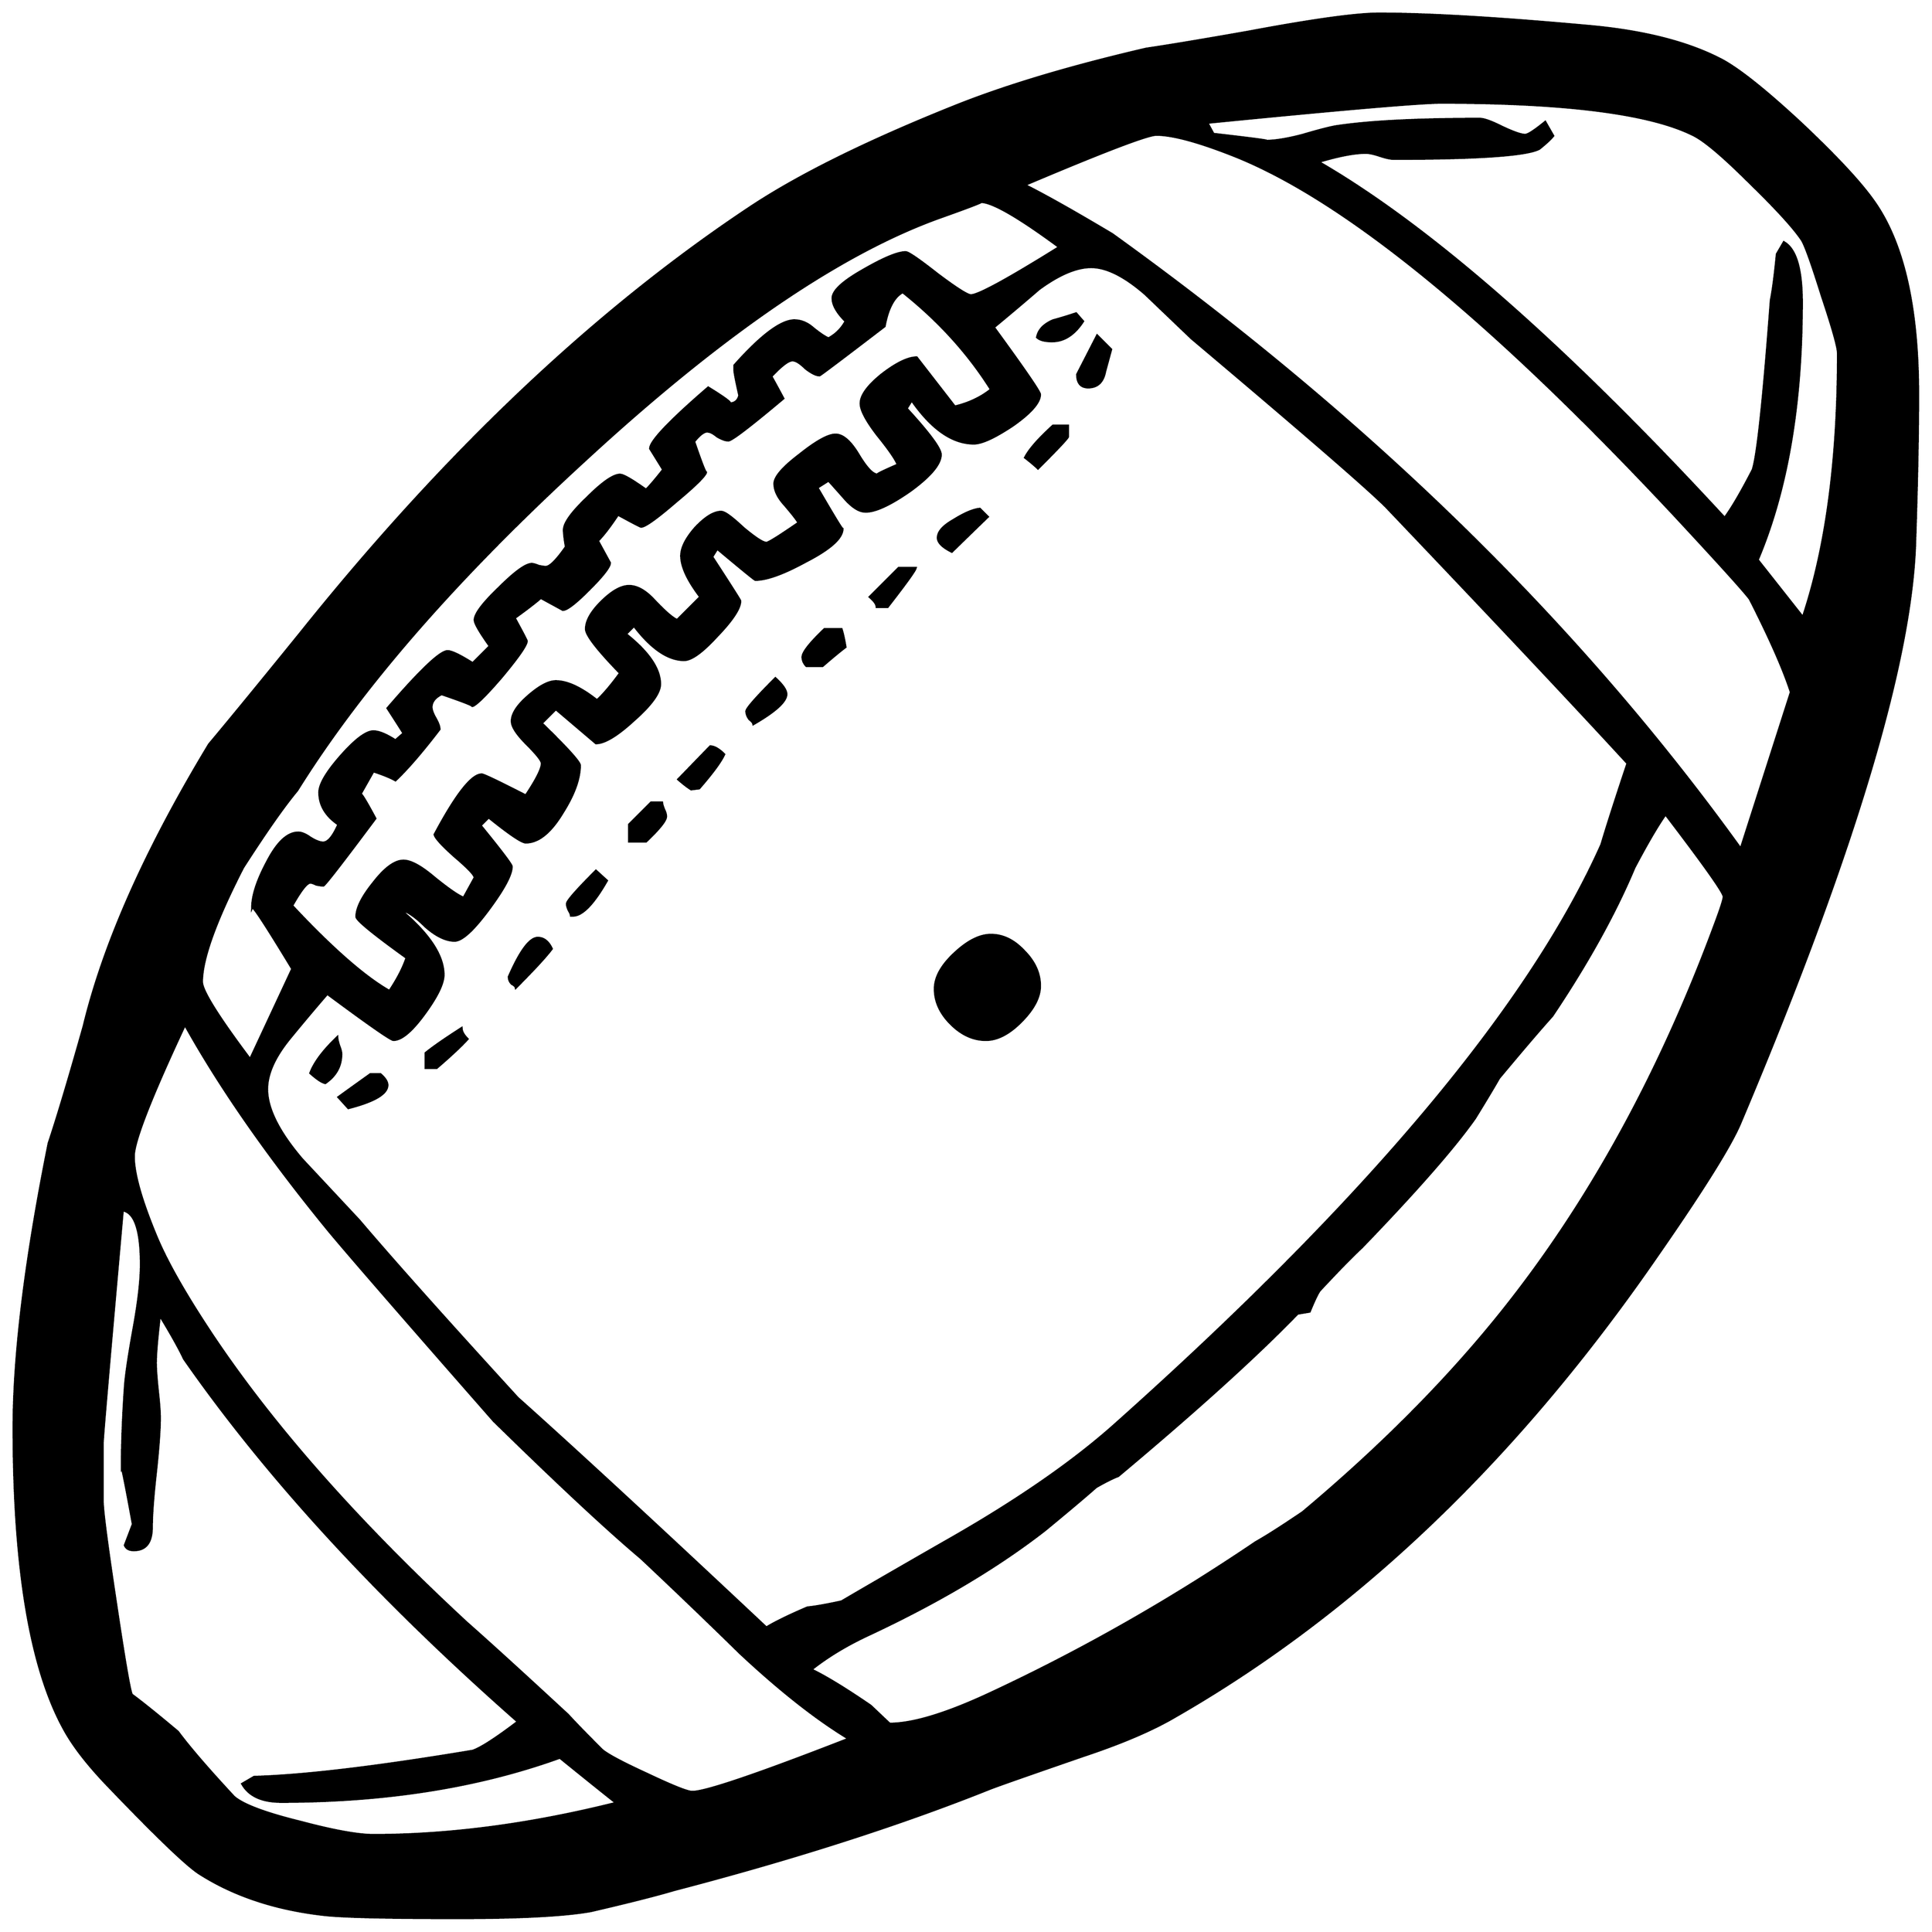 


\begin{tikzpicture}[y=0.80pt, x=0.80pt, yscale=-1.0, xscale=1.0, inner sep=0pt, outer sep=0pt]
\begin{scope}[shift={(100.0,1706.0)},nonzero rule]
  \path[draw=.,fill=.,line width=1.600pt] (1982.0,-1152.0) ..
    controls (1982.0,-1111.333) and (1981.0,-1061.667) ..
    (1979.0,-1003.0) .. controls (1975.0,-883.667) and
    (1917.0,-691.333) .. (1805.0,-426.0) .. controls
    (1795.667,-403.333) and (1767.333,-358.0) .. (1720.0,-290.0) ..
    controls (1580.667,-88.667) and (1421.0,63.667) .. (1241.0,167.0)
    .. controls (1218.333,180.333) and (1188.0,193.333) ..
    (1150.0,206.0) .. controls (1094.0,225.333) and (1062.667,236.333)
    .. (1056.0,239.0) .. controls (966.0,275.0) and
    (861.0,308.667) .. (741.0,340.0) .. controls (723.0,345.333) and
    (695.333,352.333) .. (658.0,361.0) .. controls (632.0,365.667) and
    (587.667,368.0) .. (525.0,368.0) .. controls (456.333,368.0) and
    (412.333,367.0) .. (393.0,365.0) .. controls (344.333,359.667) and
    (302.667,346.0) .. (268.0,324.0) .. controls (256.0,316.667) and
    (226.0,288.0) .. (178.0,238.0) .. controls (156.667,216.0) and
    (141.333,196.333) .. (132.0,179.0) .. controls (98.667,118.333) and
    (82.0,18.333) .. (82.0,-121.0) .. controls (82.0,-194.333) and
    (93.667,-289.0) .. (117.0,-405.0) .. controls (125.667,-431.0)
    and (137.333,-470.0) .. (152.0,-522.0) .. controls
    (172.0,-604.667) and (213.667,-698.333) .. (277.0,-803.0) ..
    controls (297.667,-827.667) and (328.0,-864.667) .. (368.0,-914.0)
    .. controls (512.667,-1094.667) and (662.333,-1236.333) ..
    (817.0,-1339.0) .. controls (866.333,-1371.667) and
    (935.333,-1405.667) .. (1024.0,-1441.0) .. controls
    (1074.667,-1461.0) and (1137.333,-1479.667) .. (1212.0,-1497.0) ..
    controls (1234.667,-1500.333) and (1268.667,-1506.0) ..
    (1314.0,-1514.0) .. controls (1378.0,-1526.0) and
    (1421.333,-1532.0) .. (1444.0,-1532.0) .. controls
    (1493.333,-1532.0) and (1562.0,-1528.0) .. (1650.0,-1520.0) ..
    controls (1705.333,-1515.333) and (1750.0,-1504.333) ..
    (1784.0,-1487.0) .. controls (1801.333,-1478.333) and
    (1828.333,-1457.0) .. (1865.0,-1423.0) .. controls
    (1899.667,-1390.333) and (1923.667,-1364.667) .. (1937.0,-1346.0) ..
    controls (1967.0,-1304.667) and (1982.0,-1240.0) ..
    (1982.0,-1152.0) -- cycle(1902.0,-1193.0) .. controls
    (1902.0,-1199.0) and (1896.667,-1218.0) .. (1886.0,-1250.0) ..
    controls (1876.0,-1282.0) and (1869.333,-1300.667) ..
    (1866.0,-1306.0) .. controls (1858.0,-1318.0) and
    (1841.0,-1336.667) .. (1815.0,-1362.0) .. controls
    (1789.0,-1388.0) and (1770.333,-1404.0) .. (1759.0,-1410.0) ..
    controls (1716.333,-1432.0) and (1632.0,-1443.0) ..
    (1506.0,-1443.0) .. controls (1485.333,-1443.0) and
    (1407.667,-1436.333) .. (1273.0,-1423.0) -- (1279.0,-1412.0) ..
    controls (1319.667,-1407.333) and (1337.0,-1405.0) ..
    (1331.0,-1405.0) .. controls (1340.333,-1405.0) and
    (1352.667,-1407.0) .. (1368.0,-1411.0) .. controls
    (1386.0,-1416.333) and (1398.0,-1419.333) .. (1404.0,-1420.0) ..
    controls (1436.0,-1424.667) and (1483.0,-1427.0) ..
    (1545.0,-1427.0) .. controls (1549.0,-1427.0) and
    (1556.333,-1424.333) .. (1567.0,-1419.0) .. controls
    (1578.333,-1413.667) and (1586.0,-1411.0) .. (1590.0,-1411.0) ..
    controls (1592.667,-1411.0) and (1599.333,-1415.333) ..
    (1610.0,-1424.0) -- (1618.0,-1410.0) .. controls
    (1615.333,-1406.667) and (1610.667,-1402.333) .. (1604.0,-1397.0) ..
    controls (1591.333,-1390.333) and (1543.0,-1387.0) ..
    (1459.0,-1387.0) .. controls (1455.667,-1387.0) and
    (1451.0,-1388.0) .. (1445.0,-1390.0) .. controls
    (1439.0,-1392.0) and (1434.333,-1393.0) .. (1431.0,-1393.0) ..
    controls (1419.667,-1393.0) and (1404.0,-1390.0) ..
    (1384.0,-1384.0) .. controls (1494.667,-1320.0) and
    (1629.667,-1201.667) .. (1789.0,-1029.0) .. controls
    (1796.333,-1039.0) and (1805.667,-1055.0) .. (1817.0,-1077.0) ..
    controls (1821.667,-1091.667) and (1827.667,-1148.0) ..
    (1835.0,-1246.0) .. controls (1837.0,-1256.0) and
    (1839.0,-1271.333) .. (1841.0,-1292.0) -- (1848.0,-1304.0) ..
    controls (1860.0,-1297.333) and (1866.0,-1277.333) ..
    (1866.0,-1244.0) .. controls (1866.0,-1142.0) and
    (1851.333,-1056.333) .. (1822.0,-987.0) .. controls
    (1832.0,-974.333) and (1847.0,-955.333) .. (1867.0,-930.0) ..
    controls (1890.333,-1000.0) and (1902.0,-1087.667) ..
    (1902.0,-1193.0) -- cycle(1855.0,-855.0) .. controls
    (1847.667,-877.667) and (1834.0,-908.667) .. (1814.0,-948.0) ..
    controls (1808.0,-956.0) and (1783.0,-983.667) ..
    (1739.0,-1031.0) .. controls (1557.667,-1225.0) and
    (1412.0,-1344.333) .. (1302.0,-1389.0) .. controls
    (1265.333,-1403.667) and (1238.667,-1411.0) .. (1222.0,-1411.0) ..
    controls (1213.333,-1411.0) and (1169.667,-1394.333) ..
    (1091.0,-1361.0) .. controls (1111.0,-1351.0) and
    (1140.0,-1334.667) .. (1178.0,-1312.0) .. controls
    (1434.667,-1127.333) and (1643.667,-923.0) .. (1805.0,-699.0) --
    (1855.0,-855.0) -- cycle(1125.0,-1299.0) .. controls
    (1084.333,-1329.0) and (1058.333,-1344.0) .. (1047.0,-1344.0) ..
    controls (1049.0,-1344.0) and (1036.0,-1339.0) ..
    (1008.0,-1329.0) .. controls (908.0,-1293.667) and
    (789.333,-1212.667) .. (652.0,-1086.0) .. controls
    (524.667,-969.333) and (429.0,-859.667) .. (365.0,-757.0) ..
    controls (351.667,-741.0) and (333.667,-715.333) .. (311.0,-680.0)
    .. controls (283.667,-626.667) and (270.0,-588.667) ..
    (270.0,-566.0) .. controls (270.0,-557.333) and (286.0,-531.667)
    .. (318.0,-489.0) -- (360.0,-579.0) .. controls
    (333.333,-623.0) and (320.0,-643.333) .. (320.0,-640.0) ..
    controls (320.0,-652.0) and (325.0,-667.333) .. (335.0,-686.0)
    .. controls (345.0,-705.333) and (355.333,-715.0) ..
    (366.0,-715.0) .. controls (369.333,-715.0) and (373.333,-713.333)
    .. (378.0,-710.0) .. controls (383.333,-706.667) and
    (387.667,-705.0) .. (391.0,-705.0) .. controls (395.667,-705.0)
    and (400.667,-711.0) .. (406.0,-723.0) .. controls
    (393.333,-731.667) and (387.0,-742.333) .. (387.0,-755.0) ..
    controls (387.0,-763.0) and (394.0,-775.0) .. (408.0,-791.0)
    .. controls (422.667,-807.667) and (433.667,-816.0) ..
    (441.0,-816.0) .. controls (446.333,-816.0) and (453.667,-813.0)
    .. (463.0,-807.0) -- (471.0,-814.0) .. controls
    (467.667,-819.333) and (462.333,-827.667) .. (455.0,-839.0) ..
    controls (487.667,-877.0) and (507.667,-896.0) .. (515.0,-896.0)
    .. controls (519.0,-896.0) and (527.333,-892.0) ..
    (540.0,-884.0) -- (557.0,-901.0) .. controls (547.0,-915.0)
    and (542.0,-923.667) .. (542.0,-927.0) .. controls
    (542.0,-933.0) and (550.0,-943.667) .. (566.0,-959.0) ..
    controls (582.0,-975.0) and (593.0,-983.0) .. (599.0,-983.0)
    .. controls (600.333,-983.0) and (602.667,-982.333) ..
    (606.0,-981.0) .. controls (609.333,-980.333) and (611.667,-980.0)
    .. (613.0,-980.0) .. controls (617.0,-980.0) and
    (623.667,-986.667) .. (633.0,-1000.0) .. controls
    (631.667,-1007.333) and (631.0,-1013.0) .. (631.0,-1017.0) ..
    controls (631.0,-1023.667) and (638.667,-1034.333) ..
    (654.0,-1049.0) .. controls (669.333,-1064.333) and
    (680.333,-1072.0) .. (687.0,-1072.0) .. controls
    (690.333,-1072.0) and (699.0,-1067.0) .. (713.0,-1057.0) ..
    controls (717.0,-1061.0) and (722.667,-1067.667) ..
    (730.0,-1077.0) .. controls (721.333,-1091.0) and
    (717.0,-1098.0) .. (717.0,-1098.0) .. controls
    (717.0,-1105.333) and (736.333,-1125.667) .. (775.0,-1159.0) ..
    controls (792.333,-1148.333) and (799.333,-1143.0) ..
    (796.0,-1143.0) .. controls (801.333,-1143.0) and
    (804.667,-1145.667) .. (806.0,-1151.0) .. controls
    (802.667,-1165.667) and (801.0,-1174.333) .. (801.0,-1177.0) --
    (801.0,-1181.0) .. controls (827.667,-1211.0) and
    (847.667,-1226.0) .. (861.0,-1226.0) .. controls
    (867.667,-1226.0) and (874.0,-1223.333) .. (880.0,-1218.0) ..
    controls (886.667,-1212.667) and (891.667,-1209.333) ..
    (895.0,-1208.0) .. controls (902.333,-1212.0) and
    (908.0,-1217.667) .. (912.0,-1225.0) .. controls
    (903.333,-1233.667) and (899.0,-1241.333) .. (899.0,-1248.0) ..
    controls (899.0,-1255.333) and (909.0,-1264.667) ..
    (929.0,-1276.0) .. controls (949.667,-1288.0) and
    (964.0,-1294.0) .. (972.0,-1294.0) .. controls
    (974.667,-1294.0) and (985.333,-1286.667) .. (1004.0,-1272.0) ..
    controls (1022.667,-1258.0) and (1033.667,-1251.0) ..
    (1037.0,-1251.0) .. controls (1044.333,-1251.0) and
    (1073.667,-1267.0) .. (1125.0,-1299.0) --
    cycle(1057.0,-1157.0) .. controls (1034.333,-1193.0) and
    (1005.0,-1225.333) .. (969.0,-1254.0) .. controls
    (960.333,-1249.333) and (954.333,-1238.0) .. (951.0,-1220.0) ..
    controls (908.333,-1187.333) and (886.667,-1171.0) ..
    (886.0,-1171.0) .. controls (882.667,-1171.0) and
    (878.0,-1173.333) .. (872.0,-1178.0) .. controls
    (866.667,-1183.333) and (862.333,-1186.0) .. (859.0,-1186.0) ..
    controls (855.0,-1186.0) and (848.0,-1180.667) ..
    (838.0,-1170.0) .. controls (840.667,-1165.333) and
    (844.667,-1158.0) .. (850.0,-1148.0) .. controls
    (816.667,-1120.0) and (798.333,-1106.0) .. (795.0,-1106.0) ..
    controls (792.333,-1106.0) and (788.667,-1107.333) ..
    (784.0,-1110.0) .. controls (780.0,-1113.333) and
    (776.667,-1115.0) .. (774.0,-1115.0) .. controls
    (770.667,-1115.0) and (766.333,-1111.667) .. (761.0,-1105.0) ..
    controls (769.0,-1081.667) and (773.0,-1071.667) ..
    (773.0,-1075.0) .. controls (773.0,-1071.667) and
    (763.0,-1061.667) .. (743.0,-1045.0) .. controls
    (723.667,-1028.333) and (712.0,-1020.0) .. (708.0,-1020.0) ..
    controls (707.333,-1020.0) and (699.667,-1024.0) ..
    (685.0,-1032.0) .. controls (677.0,-1020.0) and
    (670.333,-1011.333) .. (665.0,-1006.0) .. controls
    (673.0,-991.333) and (677.0,-984.0) .. (677.0,-984.0) ..
    controls (677.0,-980.0) and (670.0,-971.0) .. (656.0,-957.0)
    .. controls (642.667,-943.667) and (634.0,-937.0) ..
    (630.0,-937.0) .. controls (630.0,-937.0) and (622.667,-941.0)
    .. (608.0,-949.0) .. controls (602.667,-944.333) and
    (594.0,-937.667) .. (582.0,-929.0) .. controls (590.0,-914.333)
    and (594.0,-906.667) .. (594.0,-906.0) .. controls
    (594.0,-902.0) and (585.667,-890.0) .. (569.0,-870.0) ..
    controls (552.333,-850.667) and (542.333,-841.0) .. (539.0,-841.0)
    .. controls (542.333,-841.0) and (532.333,-845.0) ..
    (509.0,-853.0) .. controls (502.333,-849.667) and (499.0,-845.333)
    .. (499.0,-840.0) .. controls (499.0,-837.333) and
    (500.333,-833.667) .. (503.0,-829.0) .. controls (505.667,-824.333)
    and (507.0,-820.667) .. (507.0,-818.0) .. controls
    (489.667,-795.333) and (475.0,-778.333) .. (463.0,-767.0) ..
    controls (458.333,-769.667) and (451.0,-772.667) .. (441.0,-776.0)
    .. controls (432.333,-760.667) and (428.0,-753.0) ..
    (428.0,-753.0) .. controls (428.0,-755.667) and (433.0,-747.667)
    .. (443.0,-729.0) .. controls (409.667,-684.333) and
    (392.333,-662.0) .. (391.0,-662.0) .. controls (389.667,-662.0)
    and (387.333,-662.333) .. (384.0,-663.0) .. controls
    (381.333,-664.333) and (379.333,-665.0) .. (378.0,-665.0) ..
    controls (374.667,-665.0) and (368.667,-657.333) .. (360.0,-642.0)
    .. controls (400.0,-599.333) and (432.333,-571.0) ..
    (457.0,-557.0) .. controls (465.0,-569.0) and (470.667,-580.0)
    .. (474.0,-590.0) .. controls (440.667,-614.0) and
    (424.0,-627.667) .. (424.0,-631.0) .. controls (424.0,-639.667)
    and (429.667,-651.0) .. (441.0,-665.0) .. controls
    (452.333,-679.667) and (462.333,-687.0) .. (471.0,-687.0) ..
    controls (478.333,-687.0) and (488.667,-681.333) .. (502.0,-670.0)
    .. controls (516.0,-658.667) and (525.667,-652.0) ..
    (531.0,-650.0) .. controls (538.333,-663.333) and (542.0,-670.0)
    .. (542.0,-670.0) .. controls (542.0,-672.667) and
    (535.333,-679.667) .. (522.0,-691.0) .. controls (509.333,-702.333)
    and (502.667,-709.667) .. (502.0,-713.0) .. controls
    (523.333,-753.0) and (539.0,-773.0) .. (549.0,-773.0) ..
    controls (551.0,-773.0) and (565.667,-766.0) .. (593.0,-752.0)
    .. controls (603.667,-768.0) and (609.0,-778.667) ..
    (609.0,-784.0) .. controls (609.0,-786.667) and (604.0,-793.0)
    .. (594.0,-803.0) .. controls (584.0,-813.0) and
    (579.0,-820.667) .. (579.0,-826.0) .. controls (579.0,-833.333)
    and (584.333,-841.667) .. (595.0,-851.0) .. controls
    (606.333,-861.0) and (615.667,-866.0) .. (623.0,-866.0) ..
    controls (634.333,-866.0) and (648.0,-859.667) .. (664.0,-847.0)
    .. controls (670.0,-852.333) and (677.667,-861.333) ..
    (687.0,-874.0) .. controls (664.333,-897.333) and (653.0,-912.0)
    .. (653.0,-918.0) .. controls (653.0,-926.0) and
    (658.0,-935.0) .. (668.0,-945.0) .. controls (678.667,-955.667)
    and (688.0,-961.0) .. (696.0,-961.0) .. controls
    (704.0,-961.0) and (712.333,-956.333) .. (721.0,-947.0) ..
    controls (731.667,-935.667) and (739.333,-929.0) .. (744.0,-927.0)
    -- (767.0,-950.0) .. controls (754.333,-966.667) and
    (748.0,-980.333) .. (748.0,-991.0) .. controls (748.0,-999.0)
    and (752.667,-1008.333) .. (762.0,-1019.0) .. controls
    (772.0,-1029.667) and (780.667,-1035.0) .. (788.0,-1035.0) ..
    controls (791.333,-1035.0) and (798.667,-1029.667) ..
    (810.0,-1019.0) .. controls (822.0,-1009.0) and
    (829.667,-1004.0) .. (833.0,-1004.0) .. controls
    (835.0,-1004.0) and (845.667,-1010.667) .. (865.0,-1024.0) ..
    controls (863.667,-1026.667) and (859.0,-1032.667) ..
    (851.0,-1042.0) .. controls (844.333,-1049.333) and
    (841.0,-1056.333) .. (841.0,-1063.0) .. controls
    (841.0,-1069.667) and (849.333,-1079.333) .. (866.0,-1092.0) ..
    controls (882.667,-1105.333) and (894.667,-1112.0) ..
    (902.0,-1112.0) .. controls (909.333,-1112.0) and
    (917.0,-1105.333) .. (925.0,-1092.0) .. controls
    (933.0,-1078.667) and (939.333,-1072.0) .. (944.0,-1072.0) ..
    controls (942.0,-1072.0) and (948.667,-1075.333) ..
    (964.0,-1082.0) .. controls (962.0,-1087.333) and
    (955.333,-1097.0) .. (944.0,-1111.0) .. controls
    (932.667,-1125.667) and (927.0,-1136.333) .. (927.0,-1143.0) ..
    controls (927.0,-1151.0) and (934.0,-1160.667) ..
    (948.0,-1172.0) .. controls (962.667,-1183.333) and
    (974.333,-1189.0) .. (983.0,-1189.0) .. controls
    (983.0,-1189.0) and (995.667,-1172.667) .. (1021.0,-1140.0) ..
    controls (1035.0,-1143.333) and (1047.0,-1149.0) ..
    (1057.0,-1157.0) -- cycle(1692.0,-784.0) .. controls
    (1639.333,-841.333) and (1559.0,-926.667) .. (1451.0,-1040.0) ..
    controls (1432.333,-1058.667) and (1367.667,-1114.667) ..
    (1257.0,-1208.0) .. controls (1241.667,-1222.667) and
    (1226.333,-1237.333) .. (1211.0,-1252.0) .. controls
    (1190.333,-1270.0) and (1172.333,-1279.0) .. (1157.0,-1279.0) ..
    controls (1142.333,-1279.0) and (1125.0,-1271.667) ..
    (1105.0,-1257.0) .. controls (1090.333,-1244.333) and
    (1075.333,-1231.667) .. (1060.0,-1219.0) .. controls
    (1090.667,-1177.0) and (1106.0,-1154.667) .. (1106.0,-1152.0) ..
    controls (1106.0,-1144.0) and (1097.0,-1133.667) ..
    (1079.0,-1121.0) .. controls (1061.0,-1109.0) and
    (1048.0,-1103.0) .. (1040.0,-1103.0) .. controls
    (1018.667,-1103.0) and (998.0,-1117.333) .. (978.0,-1146.0) --
    (973.0,-1138.0) .. controls (995.667,-1113.333) and
    (1007.0,-1098.0) .. (1007.0,-1092.0) .. controls
    (1007.0,-1082.667) and (997.0,-1070.667) .. (977.0,-1056.0) ..
    controls (957.0,-1042.0) and (942.0,-1035.0) ..
    (932.0,-1035.0) .. controls (926.0,-1035.0) and
    (919.333,-1039.0) .. (912.0,-1047.0) .. controls
    (902.0,-1058.333) and (896.333,-1064.667) .. (895.0,-1066.0) --
    (884.0,-1059.0) .. controls (900.667,-1030.333) and
    (909.0,-1016.667) .. (909.0,-1018.0) .. controls
    (909.0,-1008.667) and (896.667,-997.667) .. (872.0,-985.0) ..
    controls (850.0,-973.0) and (833.333,-967.0) .. (822.0,-967.0)
    .. controls (821.333,-967.0) and (808.667,-977.333) ..
    (784.0,-998.0) -- (779.0,-990.0) .. controls (797.667,-961.333)
    and (807.0,-946.667) .. (807.0,-946.0) .. controls
    (807.0,-938.667) and (799.333,-927.0) .. (784.0,-911.0) ..
    controls (769.333,-895.0) and (758.333,-887.0) .. (751.0,-887.0)
    .. controls (735.0,-887.0) and (718.333,-898.333) ..
    (701.0,-921.0) -- (693.0,-913.0) .. controls (715.667,-895.0)
    and (727.0,-878.333) .. (727.0,-863.0) .. controls
    (727.0,-854.333) and (718.333,-842.333) .. (701.0,-827.0) ..
    controls (684.333,-811.667) and (671.667,-804.0) .. (663.0,-804.0)
    .. controls (663.0,-804.0) and (649.667,-815.333) ..
    (623.0,-838.0) -- (609.0,-824.0) .. controls (634.333,-799.333)
    and (647.0,-785.333) .. (647.0,-782.0) .. controls
    (647.0,-768.667) and (641.333,-753.0) .. (630.0,-735.0) ..
    controls (618.0,-715.0) and (605.667,-705.0) .. (593.0,-705.0)
    .. controls (589.0,-705.0) and (576.667,-713.333) ..
    (556.0,-730.0) -- (548.0,-722.0) .. controls (568.667,-696.667)
    and (579.0,-683.0) .. (579.0,-681.0) .. controls
    (579.0,-673.0) and (571.333,-658.667) .. (556.0,-638.0) ..
    controls (540.667,-617.333) and (529.333,-607.0) .. (522.0,-607.0)
    .. controls (513.333,-607.0) and (503.667,-611.667) ..
    (493.0,-621.0) .. controls (483.0,-631.0) and (474.667,-636.667)
    .. (468.0,-638.0) .. controls (496.667,-614.0) and
    (511.0,-592.333) .. (511.0,-573.0) .. controls (511.0,-564.333)
    and (504.667,-551.333) .. (492.0,-534.0) .. controls
    (479.333,-516.667) and (469.0,-508.0) .. (461.0,-508.0) ..
    controls (458.333,-508.0) and (436.333,-523.333) .. (395.0,-554.0)
    .. controls (382.333,-539.333) and (370.0,-524.667) ..
    (358.0,-510.0) .. controls (342.667,-491.333) and (335.0,-474.333)
    .. (335.0,-459.0) .. controls (335.0,-439.667) and
    (346.667,-416.333) .. (370.0,-389.0) .. controls (389.333,-368.333)
    and (408.333,-348.0) .. (427.0,-328.0) .. controls
    (461.0,-288.0) and (513.667,-229.0) .. (585.0,-151.0) ..
    controls (641.0,-101.0) and (723.667,-24.667) .. (833.0,78.0) ..
    controls (841.667,72.667) and (855.333,66.0) .. (874.0,58.0) ..
    controls (881.333,57.333) and (892.667,55.333) .. (908.0,52.0) ..
    controls (930.667,38.667) and (964.667,19.0) .. (1010.0,-7.0) ..
    controls (1080.667,-47.0) and (1137.333,-86.0) ..
    (1180.0,-124.0) .. controls (1432.0,-348.667) and
    (1594.0,-541.667) .. (1666.0,-703.0) .. controls
    (1671.333,-721.0) and (1680.0,-748.0) .. (1692.0,-784.0) --
    cycle(1788.0,-651.0) .. controls (1788.0,-655.0) and
    (1768.667,-682.333) .. (1730.0,-733.0) .. controls
    (1722.0,-721.667) and (1711.667,-704.0) .. (1699.0,-680.0) ..
    controls (1679.667,-634.0) and (1652.333,-584.667) ..
    (1617.0,-532.0) .. controls (1605.0,-518.667) and
    (1587.333,-498.0) .. (1564.0,-470.0) .. controls
    (1558.667,-460.667) and (1550.667,-447.333) .. (1540.0,-430.0) ..
    controls (1519.333,-400.667) and (1481.667,-357.667) ..
    (1427.0,-301.0) .. controls (1417.0,-291.667) and
    (1403.0,-277.333) .. (1385.0,-258.0) .. controls
    (1383.0,-255.333) and (1379.667,-248.333) .. (1375.0,-237.0) --
    (1363.0,-235.0) .. controls (1321.667,-192.333) and
    (1262.0,-138.333) .. (1184.0,-73.0) .. controls (1178.667,-71.0)
    and (1171.333,-67.333) .. (1162.0,-62.0) .. controls
    (1150.667,-52.0) and (1133.667,-37.667) .. (1111.0,-19.0) ..
    controls (1063.0,18.333) and (1004.0,53.333) .. (934.0,86.0) ..
    controls (912.667,96.0) and (894.0,107.333) .. (878.0,120.0) ..
    controls (892.0,126.667) and (911.667,138.667) .. (937.0,156.0) ..
    controls (949.667,168.0) and (956.0,174.0) .. (956.0,174.0) ..
    controls (978.667,174.0) and (1011.0,164.333) .. (1053.0,145.0)
    .. controls (1145.0,102.333) and (1234.333,51.667) ..
    (1321.0,-7.0) .. controls (1331.667,-13.0) and (1347.333,-23.0)
    .. (1368.0,-37.0) .. controls (1450.667,-106.333) and
    (1520.0,-177.0) .. (1576.0,-249.0) .. controls
    (1658.0,-354.333) and (1725.667,-479.0) .. (1779.0,-623.0) ..
    controls (1785.0,-639.0) and (1788.0,-648.333) ..
    (1788.0,-651.0) -- cycle(915.0,189.0) .. controls
    (883.0,169.667) and (847.0,141.333) .. (807.0,104.0) .. controls
    (774.333,72.0) and (741.333,40.333) .. (708.0,9.0) .. controls
    (674.0,-19.667) and (625.0,-65.333) .. (561.0,-128.0) ..
    controls (470.333,-231.333) and (415.333,-294.667) .. (396.0,-318.0)
    .. controls (336.0,-391.333) and (288.333,-459.667) ..
    (253.0,-523.0) .. controls (219.0,-450.333) and (202.0,-406.667)
    .. (202.0,-392.0) .. controls (202.0,-374.667) and
    (209.667,-347.667) .. (225.0,-311.0) .. controls (235.667,-285.667)
    and (254.333,-253.0) .. (281.0,-213.0) .. controls
    (341.667,-122.333) and (426.0,-27.0) .. (534.0,73.0) .. controls
    (556.667,93.0) and (590.333,123.667) .. (635.0,165.0) .. controls
    (642.333,173.0) and (653.667,184.667) .. (669.0,200.0) .. controls
    (674.333,204.667) and (689.333,212.667) .. (714.0,224.0) .. controls
    (739.333,236.0) and (754.333,242.0) .. (759.0,242.0) .. controls
    (772.333,242.0) and (824.333,224.333) .. (915.0,189.0) --
    cycle(683.0,253.0) .. controls (670.333,243.0) and
    (651.667,228.0) .. (627.0,208.0) .. controls (545.667,237.333) and
    (453.0,252.0) .. (349.0,252.0) .. controls (329.667,252.0) and
    (316.667,246.0) .. (310.0,234.0) -- (322.0,227.0) .. controls
    (371.333,225.667) and (444.0,217.0) .. (540.0,201.0) .. controls
    (548.0,198.333) and (563.0,188.667) .. (585.0,172.0) .. controls
    (445.667,49.333) and (334.667,-71.333) .. (252.0,-190.0) .. controls
    (247.333,-200.0) and (239.333,-214.333) .. (228.0,-233.0) ..
    controls (225.333,-210.333) and (224.0,-194.667) .. (224.0,-186.0)
    .. controls (224.0,-180.0) and (224.667,-170.667) ..
    (226.0,-158.0) .. controls (227.333,-146.0) and (228.0,-137.0)
    .. (228.0,-131.0) .. controls (228.0,-119.0) and
    (226.667,-100.667) .. (224.0,-76.0) .. controls (221.333,-52.0)
    and (220.0,-34.0) .. (220.0,-22.0) .. controls (220.0,-6.667)
    and (214.0,1.0) .. (202.0,1.0) .. controls (197.333,1.0) and
    (194.333,-0.667) .. (193.0,-4.0) -- (201.0,-25.0) .. controls
    (193.667,-65.0) and (190.0,-83.333) .. (190.0,-80.0) .. controls
    (190.0,-104.667) and (191.0,-131.667) .. (193.0,-161.0) ..
    controls (193.667,-172.333) and (196.667,-192.667) .. (202.0,-222.0)
    .. controls (206.667,-248.0) and (209.0,-268.667) ..
    (209.0,-284.0) .. controls (209.0,-318.0) and (203.0,-336.0)
    .. (191.0,-338.0) .. controls (177.667,-188.667) and
    (171.0,-111.333) .. (171.0,-106.0) -- (171.0,-48.0) ..
    controls (171.0,-38.667) and (175.333,-5.333) .. (184.0,52.0) ..
    controls (192.667,110.0) and (198.0,141.0) .. (200.0,145.0) ..
    controls (210.0,152.333) and (225.333,164.667) .. (246.0,182.0) ..
    controls (257.333,197.333) and (276.0,219.0) .. (302.0,247.0) ..
    controls (311.333,255.0) and (333.667,263.333) .. (369.0,272.0) ..
    controls (401.667,280.667) and (425.667,285.0) .. (441.0,285.0) ..
    controls (517.0,285.0) and (597.667,274.333) .. (683.0,253.0) --
    cycle(1149.0,-1225.0) .. controls (1140.333,-1211.667) and
    (1130.0,-1205.0) .. (1118.0,-1205.0) .. controls
    (1110.667,-1205.0) and (1105.667,-1206.333) .. (1103.0,-1209.0) ..
    controls (1104.333,-1216.333) and (1109.667,-1222.0) ..
    (1119.0,-1226.0) .. controls (1126.333,-1228.0) and
    (1134.0,-1230.333) .. (1142.0,-1233.0) -- (1149.0,-1225.0) --
    cycle(1177.0,-1197.0) .. controls (1177.0,-1197.0) and
    (1175.0,-1189.667) .. (1171.0,-1175.0) .. controls
    (1169.0,-1164.333) and (1163.333,-1159.0) .. (1154.0,-1159.0) ..
    controls (1146.667,-1159.0) and (1143.0,-1163.333) ..
    (1143.0,-1172.0) .. controls (1143.0,-1172.0) and
    (1149.667,-1185.0) .. (1163.0,-1211.0) -- (1177.0,-1197.0) --
    cycle(1134.0,-1110.0) .. controls (1134.0,-1108.667) and
    (1124.0,-1098.0) .. (1104.0,-1078.0) .. controls
    (1101.333,-1080.667) and (1097.0,-1084.333) .. (1091.0,-1089.0) ..
    controls (1095.0,-1097.0) and (1104.333,-1107.667) ..
    (1119.0,-1121.0) -- (1134.0,-1121.0) -- (1134.0,-1110.0) --
    cycle(1054.0,-1030.0) -- (1018.0,-995.0) .. controls
    (1008.667,-999.667) and (1004.0,-1004.333) .. (1004.0,-1009.0) ..
    controls (1004.0,-1015.0) and (1009.333,-1021.0) ..
    (1020.0,-1027.0) .. controls (1030.667,-1033.667) and
    (1039.333,-1037.333) .. (1046.0,-1038.0) -- (1054.0,-1030.0) --
    cycle(982.0,-979.0) .. controls (982.0,-977.0) and
    (972.667,-964.0) .. (954.0,-940.0) -- (943.0,-940.0) ..
    controls (943.0,-942.667) and (940.667,-946.0) .. (936.0,-950.0)
    -- (965.0,-979.0) -- (982.0,-979.0) -- cycle(912.0,-900.0)
    .. controls (906.667,-896.0) and (899.0,-889.667) ..
    (889.0,-881.0) -- (873.0,-881.0) .. controls (870.333,-883.667)
    and (869.0,-886.667) .. (869.0,-890.0) .. controls
    (869.0,-894.667) and (876.333,-904.0) .. (891.0,-918.0) --
    (908.0,-918.0) .. controls (909.333,-914.0) and (910.667,-908.0)
    .. (912.0,-900.0) -- cycle(853.0,-853.0) .. controls
    (853.0,-845.667) and (842.0,-835.667) .. (820.0,-823.0) ..
    controls (820.0,-824.333) and (818.667,-826.0) .. (816.0,-828.0)
    .. controls (814.0,-830.667) and (813.0,-833.333) ..
    (813.0,-836.0) .. controls (813.0,-838.667) and (822.667,-849.667)
    .. (842.0,-869.0) .. controls (849.333,-862.333) and
    (853.0,-857.0) .. (853.0,-853.0) -- cycle(1106.0,-562.0) ..
    controls (1106.0,-550.667) and (1099.667,-538.667) ..
    (1087.0,-526.0) .. controls (1075.0,-514.0) and
    (1063.333,-508.0) .. (1052.0,-508.0) .. controls
    (1039.333,-508.0) and (1027.667,-513.333) .. (1017.0,-524.0) ..
    controls (1006.333,-534.667) and (1001.0,-546.333) ..
    (1001.0,-559.0) .. controls (1001.0,-570.333) and
    (1007.333,-582.0) .. (1020.0,-594.0) .. controls
    (1033.333,-606.667) and (1045.667,-613.0) .. (1057.0,-613.0) ..
    controls (1069.0,-613.0) and (1080.0,-607.667) ..
    (1090.0,-597.0) .. controls (1100.667,-586.333) and
    (1106.0,-574.667) .. (1106.0,-562.0) -- cycle(791.0,-793.0) ..
    controls (787.667,-785.667) and (779.333,-774.333) .. (766.0,-759.0)
    -- (758.0,-758.0) .. controls (754.667,-760.0) and
    (750.333,-763.333) .. (745.0,-768.0) -- (777.0,-801.0) ..
    controls (781.0,-801.0) and (785.667,-798.333) .. (791.0,-793.0)
    -- cycle(733.0,-731.0) .. controls (733.0,-727.0) and
    (726.333,-718.667) .. (713.0,-706.0) -- (696.0,-706.0) --
    (696.0,-723.0) -- (718.0,-745.0) -- (729.0,-745.0) ..
    controls (729.0,-743.667) and (729.667,-741.333) .. (731.0,-738.0)
    .. controls (732.333,-735.333) and (733.0,-733.0) ..
    (733.0,-731.0) -- cycle(674.0,-667.0) .. controls
    (660.667,-643.667) and (649.333,-632.0) .. (640.0,-632.0) --
    (638.0,-632.0) .. controls (638.0,-633.333) and (637.333,-635.0)
    .. (636.0,-637.0) .. controls (634.667,-639.667) and
    (634.0,-642.0) .. (634.0,-644.0) .. controls (634.0,-646.667)
    and (643.667,-657.667) .. (663.0,-677.0) -- (674.0,-667.0) --
    cycle(619.0,-599.0) .. controls (613.0,-591.0) and
    (601.0,-578.0) .. (583.0,-560.0) .. controls (583.0,-561.333)
    and (581.667,-562.667) .. (579.0,-564.0) .. controls
    (577.0,-566.0) and (576.0,-568.333) .. (576.0,-571.0) ..
    controls (587.333,-597.0) and (597.0,-610.0) .. (605.0,-610.0)
    .. controls (611.0,-610.0) and (615.667,-606.333) ..
    (619.0,-599.0) -- cycle(535.0,-509.0) .. controls
    (528.333,-501.667) and (518.0,-492.0) .. (504.0,-480.0) --
    (493.0,-480.0) -- (493.0,-495.0) .. controls (500.333,-501.0)
    and (512.333,-509.333) .. (529.0,-520.0) .. controls
    (529.0,-516.667) and (531.0,-513.0) .. (535.0,-509.0) --
    cycle(455.0,-463.0) .. controls (455.0,-454.333) and
    (442.0,-446.667) .. (416.0,-440.0) -- (406.0,-451.0) ..
    controls (413.333,-456.333) and (424.0,-464.0) .. (438.0,-474.0)
    -- (448.0,-474.0) .. controls (452.667,-470.0) and
    (455.0,-466.333) .. (455.0,-463.0) -- cycle(409.0,-494.0) ..
    controls (409.0,-482.0) and (403.667,-472.333) .. (393.0,-465.0)
    .. controls (389.667,-465.667) and (384.667,-469.0) ..
    (378.0,-475.0) .. controls (382.0,-485.667) and (391.0,-497.667)
    .. (405.0,-511.0) .. controls (405.0,-509.0) and
    (405.667,-506.0) .. (407.0,-502.0) .. controls (408.333,-498.667)
    and (409.0,-496.0) .. (409.0,-494.0) -- cycle;
\end{scope}

\end{tikzpicture}

